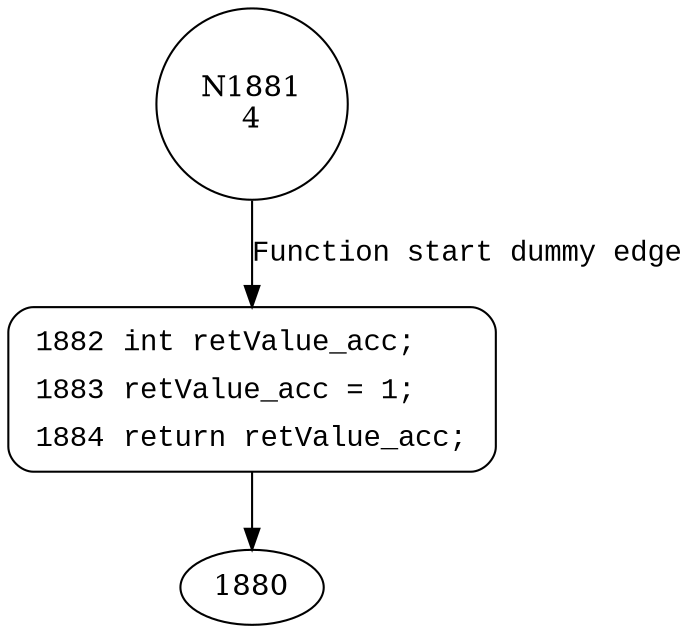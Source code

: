 digraph isReadable {
1881 [shape="circle" label="N1881\n4"]
1882 [shape="circle" label="N1882\n3"]
1882 [style="filled,bold" penwidth="1" fillcolor="white" fontname="Courier New" shape="Mrecord" label=<<table border="0" cellborder="0" cellpadding="3" bgcolor="white"><tr><td align="right">1882</td><td align="left">int retValue_acc;</td></tr><tr><td align="right">1883</td><td align="left">retValue_acc = 1;</td></tr><tr><td align="right">1884</td><td align="left">return retValue_acc;</td></tr></table>>]
1882 -> 1880[label=""]
1881 -> 1882 [label="Function start dummy edge" fontname="Courier New"]
}
